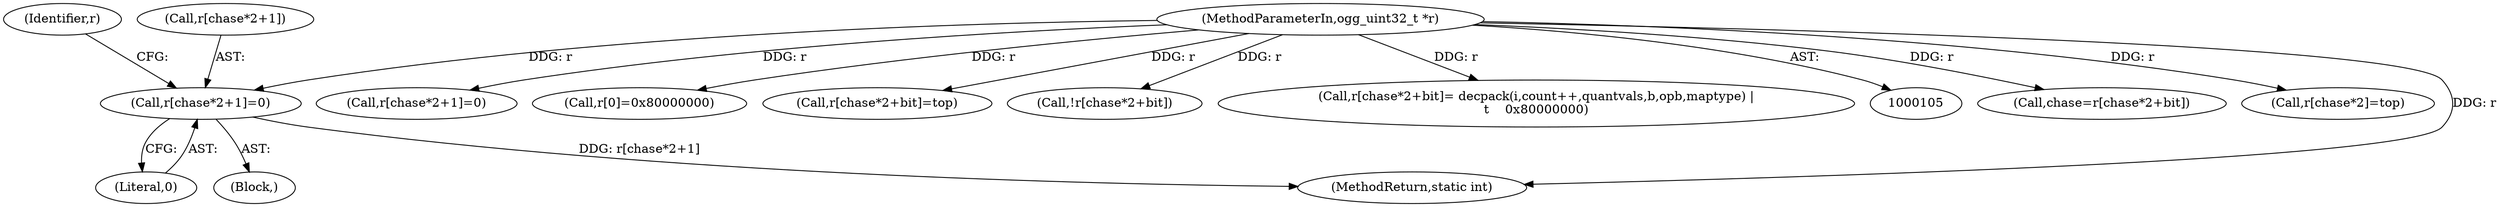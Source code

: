 digraph "0_Android_eeb4e45d5683f88488c083ecf142dc89bc3f0b47_0@pointer" {
"1000335" [label="(Call,r[chase*2+1]=0)"];
"1000108" [label="(MethodParameterIn,ogg_uint32_t *r)"];
"1000296" [label="(Call,chase=r[chase*2+bit])"];
"1000108" [label="(MethodParameterIn,ogg_uint32_t *r)"];
"1000239" [label="(Call,r[chase*2]=top)"];
"1000346" [label="(Identifier,r)"];
"1000246" [label="(Call,r[chase*2+1]=0)"];
"1000336" [label="(Call,r[chase*2+1])"];
"1000335" [label="(Call,r[chase*2+1]=0)"];
"1000464" [label="(MethodReturn,static int)"];
"1000136" [label="(Call,r[0]=0x80000000)"];
"1000287" [label="(Call,r[chase*2+bit]=top)"];
"1000343" [label="(Literal,0)"];
"1000332" [label="(Block,)"];
"1000279" [label="(Call,!r[chase*2+bit])"];
"1000344" [label="(Call,r[chase*2+bit]= decpack(i,count++,quantvals,b,opb,maptype) |\n\t    0x80000000)"];
"1000335" -> "1000332"  [label="AST: "];
"1000335" -> "1000343"  [label="CFG: "];
"1000336" -> "1000335"  [label="AST: "];
"1000343" -> "1000335"  [label="AST: "];
"1000346" -> "1000335"  [label="CFG: "];
"1000335" -> "1000464"  [label="DDG: r[chase*2+1]"];
"1000108" -> "1000335"  [label="DDG: r"];
"1000108" -> "1000105"  [label="AST: "];
"1000108" -> "1000464"  [label="DDG: r"];
"1000108" -> "1000136"  [label="DDG: r"];
"1000108" -> "1000239"  [label="DDG: r"];
"1000108" -> "1000246"  [label="DDG: r"];
"1000108" -> "1000279"  [label="DDG: r"];
"1000108" -> "1000287"  [label="DDG: r"];
"1000108" -> "1000296"  [label="DDG: r"];
"1000108" -> "1000344"  [label="DDG: r"];
}
